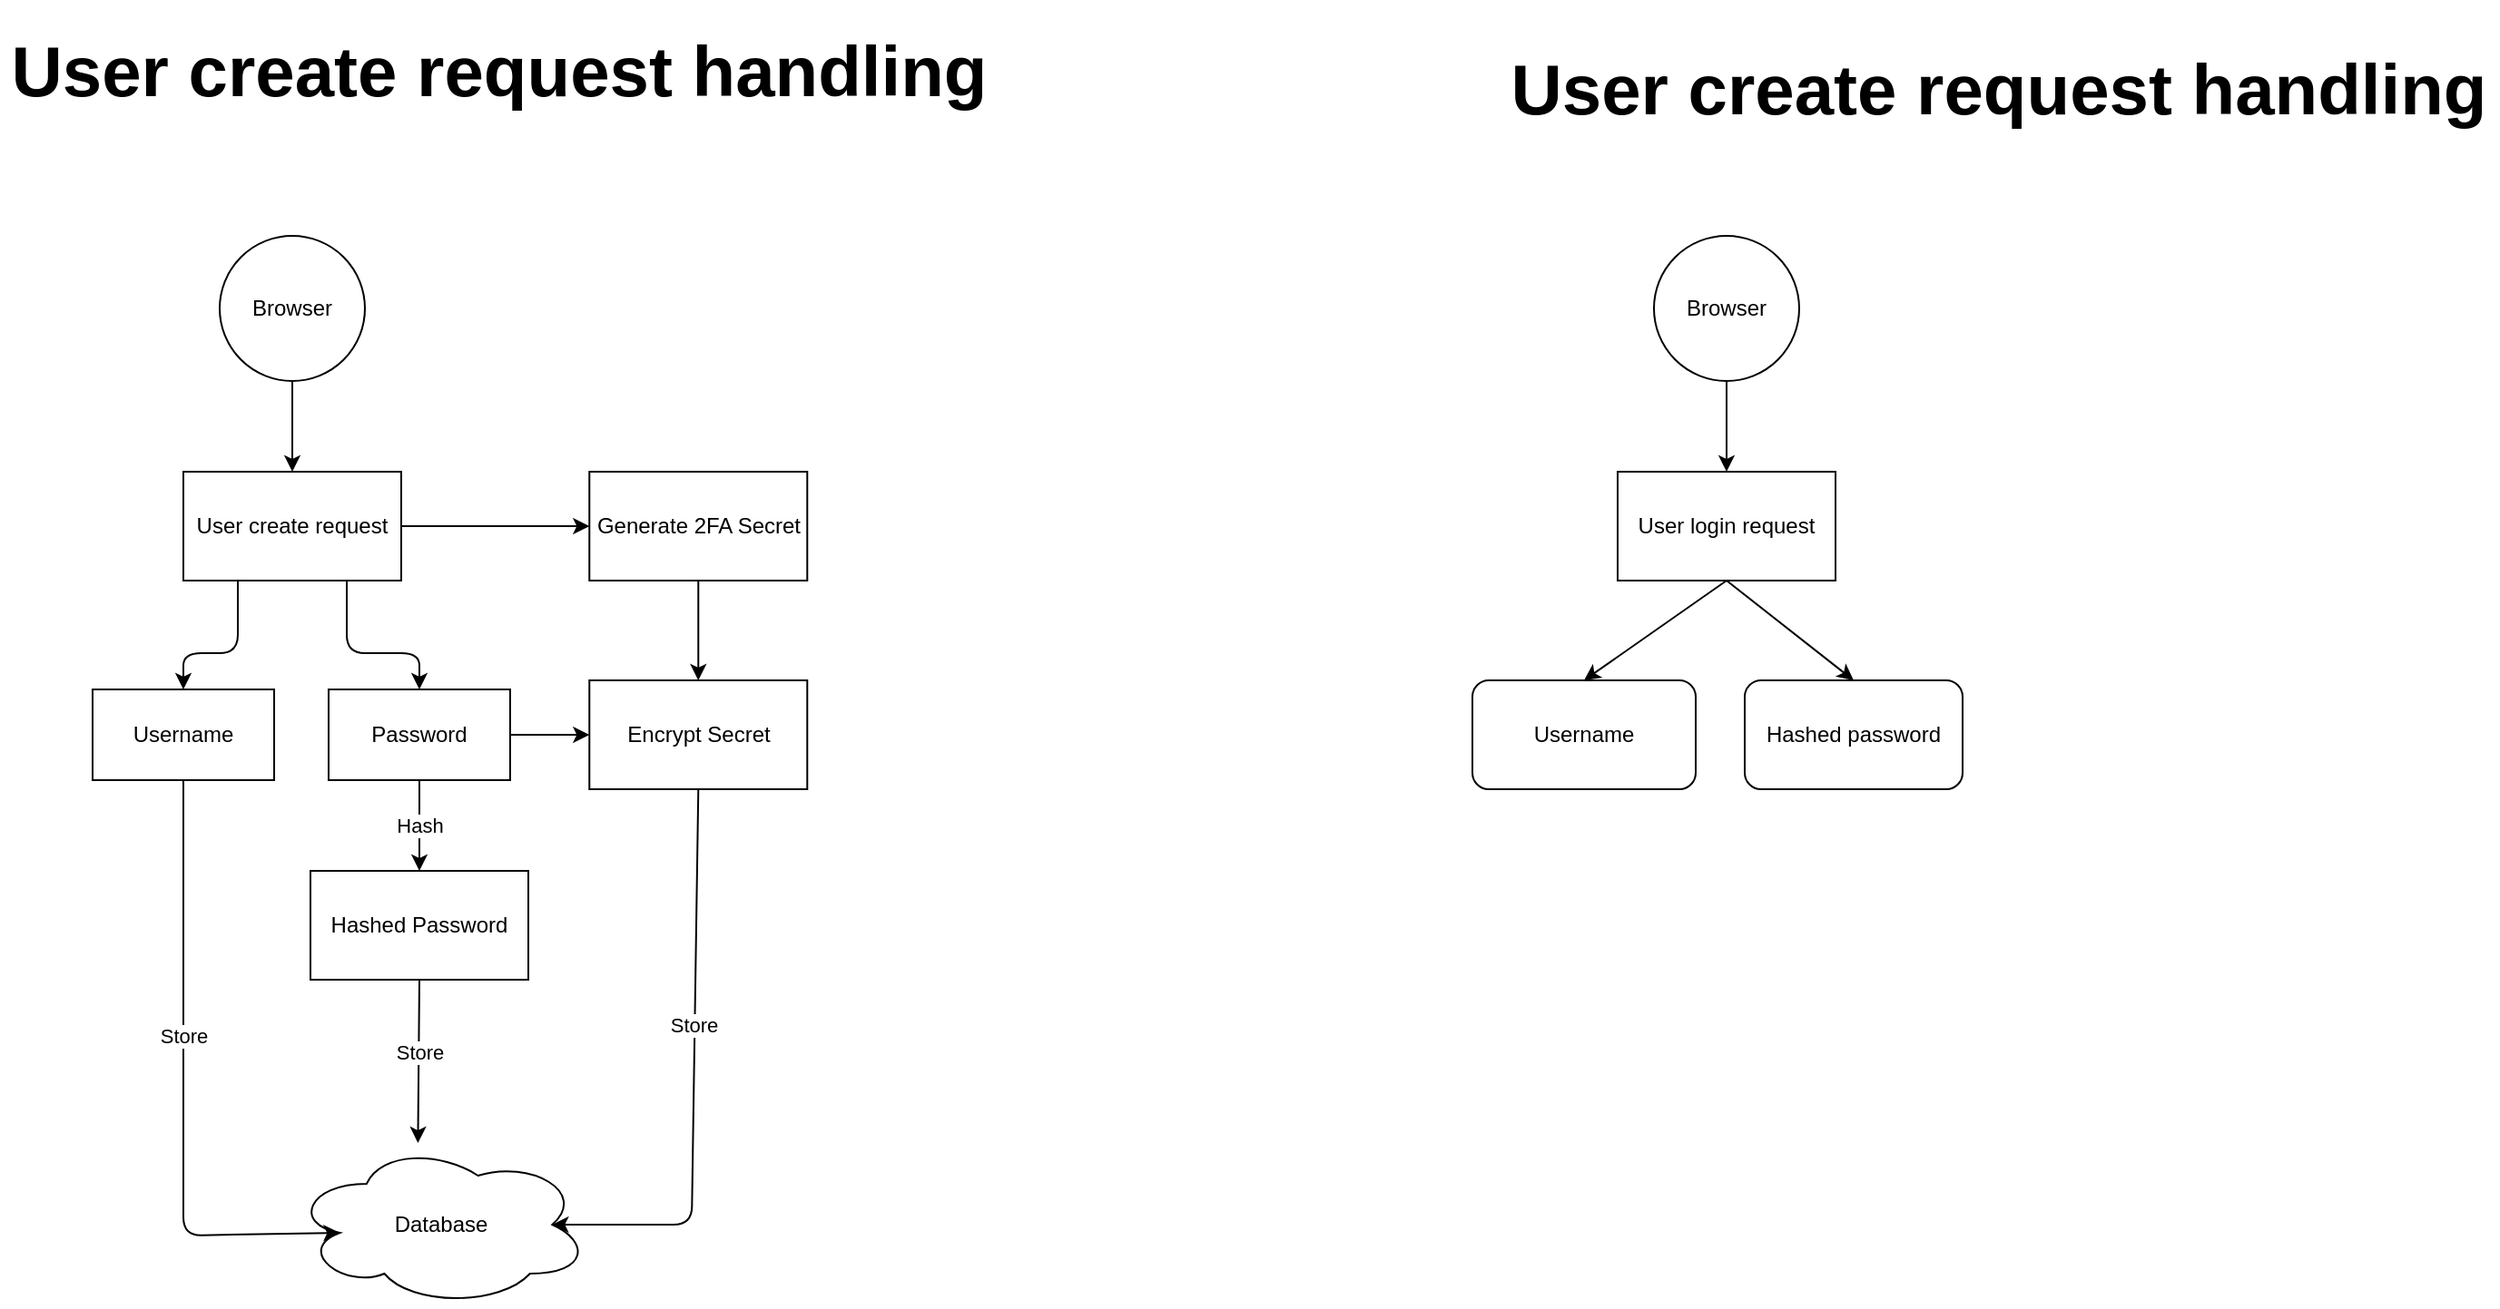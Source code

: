 <mxfile version="14.9.2" type="github">
  <diagram id="C5RBs43oDa-KdzZeNtuy" name="Page-1">
    <mxGraphModel dx="868" dy="468" grid="1" gridSize="10" guides="1" tooltips="1" connect="1" arrows="1" fold="1" page="1" pageScale="1" pageWidth="827" pageHeight="1169" math="0" shadow="0">
      <root>
        <mxCell id="WIyWlLk6GJQsqaUBKTNV-0" />
        <mxCell id="WIyWlLk6GJQsqaUBKTNV-1" parent="WIyWlLk6GJQsqaUBKTNV-0" />
        <mxCell id="8EE5-1KdXdjq0ZydThCr-0" value="User create request" style="whiteSpace=wrap;html=1;" vertex="1" parent="WIyWlLk6GJQsqaUBKTNV-1">
          <mxGeometry x="240" y="340" width="120" height="60" as="geometry" />
        </mxCell>
        <mxCell id="8EE5-1KdXdjq0ZydThCr-2" value="" style="endArrow=classic;html=1;exitX=0.5;exitY=1;exitDx=0;exitDy=0;" edge="1" parent="WIyWlLk6GJQsqaUBKTNV-1" target="8EE5-1KdXdjq0ZydThCr-0">
          <mxGeometry width="50" height="50" relative="1" as="geometry">
            <mxPoint x="300" y="290" as="sourcePoint" />
            <mxPoint x="520" y="390" as="targetPoint" />
          </mxGeometry>
        </mxCell>
        <mxCell id="8EE5-1KdXdjq0ZydThCr-4" value="Generate 2FA Secret" style="whiteSpace=wrap;html=1;" vertex="1" parent="WIyWlLk6GJQsqaUBKTNV-1">
          <mxGeometry x="463.64" y="340" width="120" height="60" as="geometry" />
        </mxCell>
        <mxCell id="8EE5-1KdXdjq0ZydThCr-5" value="" style="endArrow=classic;html=1;exitX=1;exitY=0.5;exitDx=0;exitDy=0;entryX=0;entryY=0.5;entryDx=0;entryDy=0;" edge="1" parent="WIyWlLk6GJQsqaUBKTNV-1" source="8EE5-1KdXdjq0ZydThCr-0" target="8EE5-1KdXdjq0ZydThCr-4">
          <mxGeometry width="50" height="50" relative="1" as="geometry">
            <mxPoint x="380" y="420" as="sourcePoint" />
            <mxPoint x="430" y="370" as="targetPoint" />
          </mxGeometry>
        </mxCell>
        <mxCell id="8EE5-1KdXdjq0ZydThCr-11" value="Browser" style="ellipse;whiteSpace=wrap;html=1;aspect=fixed;" vertex="1" parent="WIyWlLk6GJQsqaUBKTNV-1">
          <mxGeometry x="260" y="210" width="80" height="80" as="geometry" />
        </mxCell>
        <mxCell id="8EE5-1KdXdjq0ZydThCr-21" value="Encrypt Secret" style="whiteSpace=wrap;html=1;" vertex="1" parent="WIyWlLk6GJQsqaUBKTNV-1">
          <mxGeometry x="463.64" y="455" width="120" height="60" as="geometry" />
        </mxCell>
        <mxCell id="8EE5-1KdXdjq0ZydThCr-23" value="Database" style="ellipse;shape=cloud;whiteSpace=wrap;html=1;" vertex="1" parent="WIyWlLk6GJQsqaUBKTNV-1">
          <mxGeometry x="300" y="710" width="163.64" height="90" as="geometry" />
        </mxCell>
        <mxCell id="8EE5-1KdXdjq0ZydThCr-24" value="" style="endArrow=classic;html=1;exitX=0.5;exitY=1;exitDx=0;exitDy=0;entryX=0.5;entryY=0;entryDx=0;entryDy=0;" edge="1" parent="WIyWlLk6GJQsqaUBKTNV-1" source="8EE5-1KdXdjq0ZydThCr-4" target="8EE5-1KdXdjq0ZydThCr-21">
          <mxGeometry width="50" height="50" relative="1" as="geometry">
            <mxPoint x="523.64" y="450" as="sourcePoint" />
            <mxPoint x="573.64" y="400" as="targetPoint" />
          </mxGeometry>
        </mxCell>
        <mxCell id="8EE5-1KdXdjq0ZydThCr-58" value="Hash" style="edgeStyle=orthogonalEdgeStyle;orthogonalLoop=1;jettySize=auto;html=1;" edge="1" parent="WIyWlLk6GJQsqaUBKTNV-1" source="8EE5-1KdXdjq0ZydThCr-38" target="8EE5-1KdXdjq0ZydThCr-54">
          <mxGeometry relative="1" as="geometry" />
        </mxCell>
        <mxCell id="8EE5-1KdXdjq0ZydThCr-38" value="Password" style="whiteSpace=wrap;html=1;" vertex="1" parent="WIyWlLk6GJQsqaUBKTNV-1">
          <mxGeometry x="320" y="460" width="100" height="50" as="geometry" />
        </mxCell>
        <mxCell id="8EE5-1KdXdjq0ZydThCr-39" value="Username" style="whiteSpace=wrap;html=1;" vertex="1" parent="WIyWlLk6GJQsqaUBKTNV-1">
          <mxGeometry x="190" y="460" width="100" height="50" as="geometry" />
        </mxCell>
        <mxCell id="8EE5-1KdXdjq0ZydThCr-42" value="" style="endArrow=classic;html=1;exitX=0.25;exitY=1;exitDx=0;exitDy=0;entryX=0.5;entryY=0;entryDx=0;entryDy=0;" edge="1" parent="WIyWlLk6GJQsqaUBKTNV-1" source="8EE5-1KdXdjq0ZydThCr-0" target="8EE5-1KdXdjq0ZydThCr-39">
          <mxGeometry width="50" height="50" relative="1" as="geometry">
            <mxPoint x="260" y="450" as="sourcePoint" />
            <mxPoint x="190" y="420" as="targetPoint" />
            <Array as="points">
              <mxPoint x="270" y="440" />
              <mxPoint x="240" y="440" />
            </Array>
          </mxGeometry>
        </mxCell>
        <mxCell id="8EE5-1KdXdjq0ZydThCr-43" value="" style="endArrow=classic;html=1;exitX=0.75;exitY=1;exitDx=0;exitDy=0;entryX=0.5;entryY=0;entryDx=0;entryDy=0;" edge="1" parent="WIyWlLk6GJQsqaUBKTNV-1" source="8EE5-1KdXdjq0ZydThCr-0" target="8EE5-1KdXdjq0ZydThCr-38">
          <mxGeometry width="50" height="50" relative="1" as="geometry">
            <mxPoint x="300" y="400" as="sourcePoint" />
            <mxPoint x="360" y="450" as="targetPoint" />
            <Array as="points">
              <mxPoint x="330" y="440" />
              <mxPoint x="370" y="440" />
            </Array>
          </mxGeometry>
        </mxCell>
        <mxCell id="8EE5-1KdXdjq0ZydThCr-47" value="" style="endArrow=classic;html=1;exitX=1;exitY=0.5;exitDx=0;exitDy=0;entryX=0;entryY=0.5;entryDx=0;entryDy=0;" edge="1" parent="WIyWlLk6GJQsqaUBKTNV-1" source="8EE5-1KdXdjq0ZydThCr-38" target="8EE5-1KdXdjq0ZydThCr-21">
          <mxGeometry width="50" height="50" relative="1" as="geometry">
            <mxPoint x="450" y="540" as="sourcePoint" />
            <mxPoint x="500" y="490" as="targetPoint" />
          </mxGeometry>
        </mxCell>
        <mxCell id="8EE5-1KdXdjq0ZydThCr-49" value="" style="endArrow=classic;html=1;exitX=0.5;exitY=1;exitDx=0;exitDy=0;entryX=0.16;entryY=0.55;entryDx=0;entryDy=0;entryPerimeter=0;" edge="1" parent="WIyWlLk6GJQsqaUBKTNV-1" source="8EE5-1KdXdjq0ZydThCr-39" target="8EE5-1KdXdjq0ZydThCr-23">
          <mxGeometry relative="1" as="geometry">
            <mxPoint x="250" y="540" as="sourcePoint" />
            <mxPoint x="342.0" y="760.5" as="targetPoint" />
            <Array as="points">
              <mxPoint x="240" y="761" />
            </Array>
          </mxGeometry>
        </mxCell>
        <mxCell id="8EE5-1KdXdjq0ZydThCr-50" value="&lt;div&gt;Store&lt;/div&gt;" style="edgeLabel;resizable=0;html=1;align=center;verticalAlign=middle;" connectable="0" vertex="1" parent="8EE5-1KdXdjq0ZydThCr-49">
          <mxGeometry relative="1" as="geometry">
            <mxPoint y="-28" as="offset" />
          </mxGeometry>
        </mxCell>
        <mxCell id="8EE5-1KdXdjq0ZydThCr-51" value="" style="endArrow=classic;html=1;exitX=0.5;exitY=1;exitDx=0;exitDy=0;entryX=0.875;entryY=0.5;entryDx=0;entryDy=0;entryPerimeter=0;" edge="1" parent="WIyWlLk6GJQsqaUBKTNV-1" source="8EE5-1KdXdjq0ZydThCr-21" target="8EE5-1KdXdjq0ZydThCr-23">
          <mxGeometry relative="1" as="geometry">
            <mxPoint x="520" y="540" as="sourcePoint" />
            <mxPoint x="485.0" y="755" as="targetPoint" />
            <Array as="points">
              <mxPoint x="520" y="755" />
            </Array>
          </mxGeometry>
        </mxCell>
        <mxCell id="8EE5-1KdXdjq0ZydThCr-52" value="&lt;div&gt;Store&lt;/div&gt;" style="edgeLabel;resizable=0;html=1;align=center;verticalAlign=middle;" connectable="0" vertex="1" parent="8EE5-1KdXdjq0ZydThCr-51">
          <mxGeometry relative="1" as="geometry">
            <mxPoint y="-29" as="offset" />
          </mxGeometry>
        </mxCell>
        <mxCell id="8EE5-1KdXdjq0ZydThCr-54" value="Hashed Password" style="whiteSpace=wrap;html=1;" vertex="1" parent="WIyWlLk6GJQsqaUBKTNV-1">
          <mxGeometry x="310" y="560" width="120" height="60" as="geometry" />
        </mxCell>
        <mxCell id="8EE5-1KdXdjq0ZydThCr-62" value="Store" style="endArrow=classic;html=1;" edge="1" parent="WIyWlLk6GJQsqaUBKTNV-1">
          <mxGeometry x="-0.111" width="50" height="50" relative="1" as="geometry">
            <mxPoint x="370" y="620" as="sourcePoint" />
            <mxPoint x="369.211" y="710.002" as="targetPoint" />
            <mxPoint as="offset" />
          </mxGeometry>
        </mxCell>
        <mxCell id="8EE5-1KdXdjq0ZydThCr-63" value="&lt;font style=&quot;font-size: 39px&quot;&gt;&lt;b&gt;&lt;font style=&quot;font-size: 39px&quot;&gt;User create request handling&lt;br&gt;&lt;/font&gt;&lt;/b&gt;&lt;/font&gt;" style="text;html=1;strokeColor=none;fillColor=none;align=center;verticalAlign=middle;whiteSpace=wrap;rounded=0;" vertex="1" parent="WIyWlLk6GJQsqaUBKTNV-1">
          <mxGeometry x="139" y="80" width="550" height="80" as="geometry" />
        </mxCell>
        <mxCell id="8EE5-1KdXdjq0ZydThCr-65" value="&lt;font style=&quot;font-size: 39px&quot;&gt;&lt;b&gt;&lt;font style=&quot;font-size: 39px&quot;&gt;User create request handling&lt;br&gt;&lt;/font&gt;&lt;/b&gt;&lt;/font&gt;" style="text;html=1;strokeColor=none;fillColor=none;align=center;verticalAlign=middle;whiteSpace=wrap;rounded=0;" vertex="1" parent="WIyWlLk6GJQsqaUBKTNV-1">
          <mxGeometry x="965" y="90" width="550" height="80" as="geometry" />
        </mxCell>
        <mxCell id="8EE5-1KdXdjq0ZydThCr-69" value="&lt;div&gt;User login request&lt;/div&gt;" style="whiteSpace=wrap;html=1;" vertex="1" parent="WIyWlLk6GJQsqaUBKTNV-1">
          <mxGeometry x="1030" y="340" width="120" height="60" as="geometry" />
        </mxCell>
        <mxCell id="8EE5-1KdXdjq0ZydThCr-70" value="" style="endArrow=classic;html=1;exitX=0.5;exitY=1;exitDx=0;exitDy=0;" edge="1" parent="WIyWlLk6GJQsqaUBKTNV-1" target="8EE5-1KdXdjq0ZydThCr-69">
          <mxGeometry width="50" height="50" relative="1" as="geometry">
            <mxPoint x="1090.0" y="290" as="sourcePoint" />
            <mxPoint x="1310" y="390" as="targetPoint" />
          </mxGeometry>
        </mxCell>
        <mxCell id="8EE5-1KdXdjq0ZydThCr-71" value="Browser" style="ellipse;whiteSpace=wrap;html=1;aspect=fixed;" vertex="1" parent="WIyWlLk6GJQsqaUBKTNV-1">
          <mxGeometry x="1050" y="210" width="80" height="80" as="geometry" />
        </mxCell>
        <mxCell id="8EE5-1KdXdjq0ZydThCr-73" value="Username" style="rounded=1;whiteSpace=wrap;html=1;" vertex="1" parent="WIyWlLk6GJQsqaUBKTNV-1">
          <mxGeometry x="950" y="455" width="123" height="60" as="geometry" />
        </mxCell>
        <mxCell id="8EE5-1KdXdjq0ZydThCr-74" value="Hashed password" style="rounded=1;whiteSpace=wrap;html=1;" vertex="1" parent="WIyWlLk6GJQsqaUBKTNV-1">
          <mxGeometry x="1100" y="455" width="120" height="60" as="geometry" />
        </mxCell>
        <mxCell id="8EE5-1KdXdjq0ZydThCr-75" value="" style="endArrow=classic;html=1;exitX=0.5;exitY=1;exitDx=0;exitDy=0;entryX=0.5;entryY=0;entryDx=0;entryDy=0;" edge="1" parent="WIyWlLk6GJQsqaUBKTNV-1" source="8EE5-1KdXdjq0ZydThCr-69" target="8EE5-1KdXdjq0ZydThCr-73">
          <mxGeometry width="50" height="50" relative="1" as="geometry">
            <mxPoint x="1010" y="520" as="sourcePoint" />
            <mxPoint x="1010" y="460" as="targetPoint" />
          </mxGeometry>
        </mxCell>
        <mxCell id="8EE5-1KdXdjq0ZydThCr-76" value="" style="endArrow=classic;html=1;exitX=0.5;exitY=1;exitDx=0;exitDy=0;entryX=0.5;entryY=0;entryDx=0;entryDy=0;" edge="1" parent="WIyWlLk6GJQsqaUBKTNV-1" source="8EE5-1KdXdjq0ZydThCr-69" target="8EE5-1KdXdjq0ZydThCr-74">
          <mxGeometry width="50" height="50" relative="1" as="geometry">
            <mxPoint x="1160" y="460" as="sourcePoint" />
            <mxPoint x="1210" y="410" as="targetPoint" />
          </mxGeometry>
        </mxCell>
      </root>
    </mxGraphModel>
  </diagram>
</mxfile>
